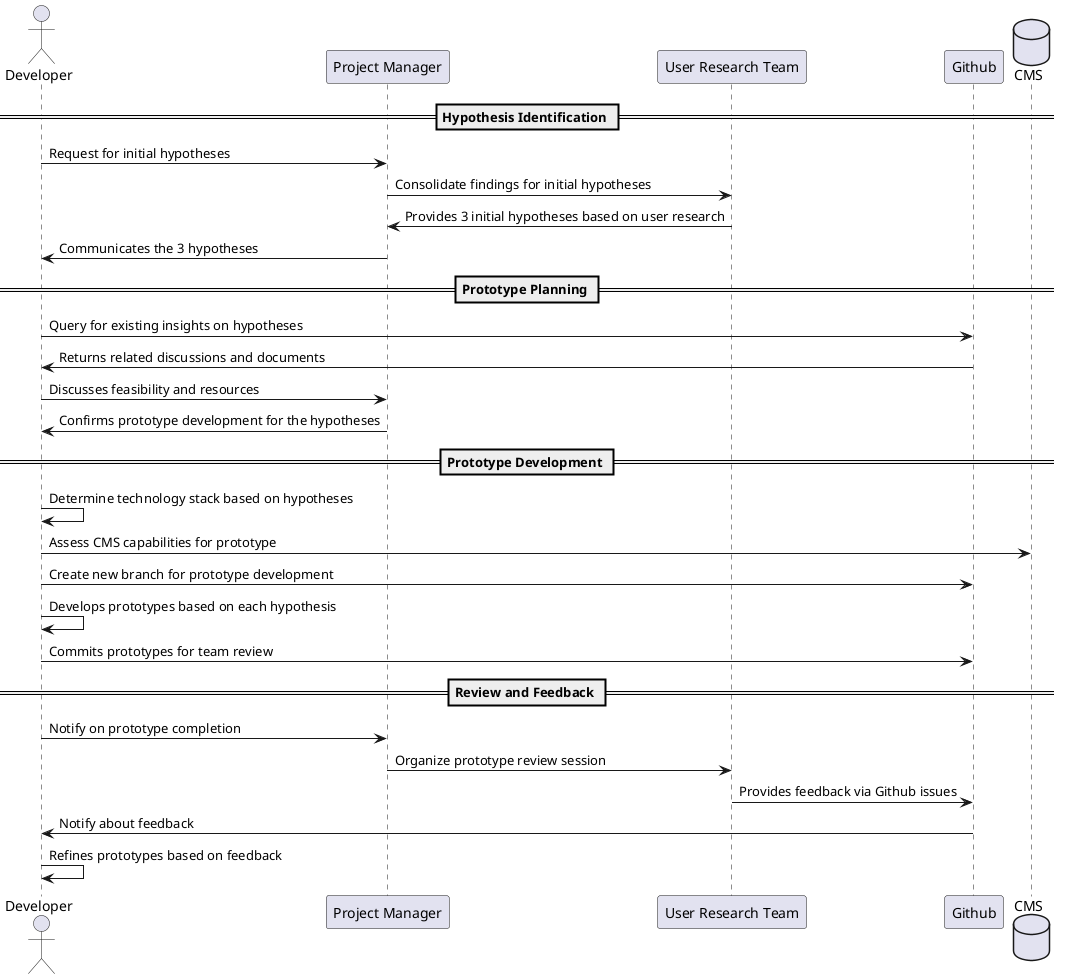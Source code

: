 @startuml
actor Developer
participant "Project Manager" as PM
participant "User Research Team" as URT
participant "Github" as GH
database "CMS" as CMS

== Hypothesis Identification ==
Developer -> PM : Request for initial hypotheses
PM -> URT : Consolidate findings for initial hypotheses
URT -> PM : Provides 3 initial hypotheses based on user research
PM -> Developer : Communicates the 3 hypotheses

== Prototype Planning ==
Developer -> GH : Query for existing insights on hypotheses
GH -> Developer : Returns related discussions and documents
Developer -> PM : Discusses feasibility and resources
PM -> Developer : Confirms prototype development for the hypotheses

== Prototype Development ==
Developer -> Developer: Determine technology stack based on hypotheses
Developer -> CMS : Assess CMS capabilities for prototype
Developer -> GH : Create new branch for prototype development
Developer -> Developer: Develops prototypes based on each hypothesis
Developer -> GH : Commits prototypes for team review

== Review and Feedback ==
Developer -> PM : Notify on prototype completion
PM -> URT : Organize prototype review session
URT -> GH : Provides feedback via Github issues
GH -> Developer : Notify about feedback
Developer -> Developer : Refines prototypes based on feedback

@enduml
